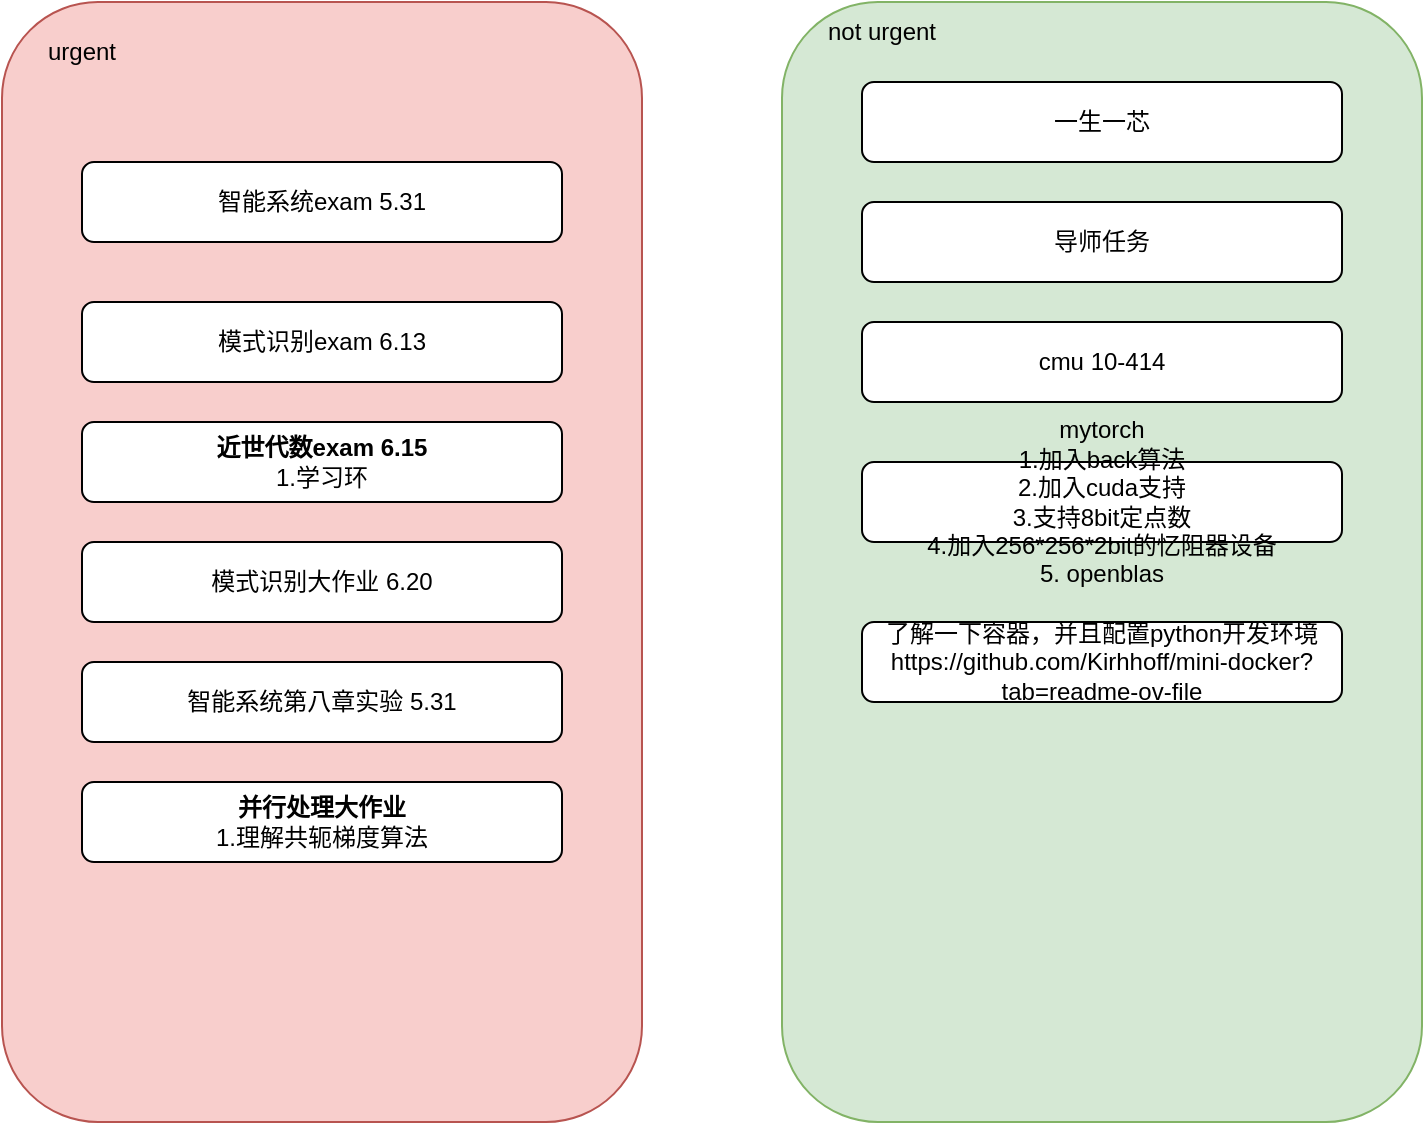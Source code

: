 <mxfile version="24.4.8" type="github">
  <diagram name="Page-1" id="8jLOQw_Qufjyjjml1gcj">
    <mxGraphModel dx="918" dy="490" grid="1" gridSize="10" guides="1" tooltips="1" connect="1" arrows="1" fold="1" page="1" pageScale="1" pageWidth="827" pageHeight="1169" math="0" shadow="0">
      <root>
        <mxCell id="0" />
        <mxCell id="1" parent="0" />
        <mxCell id="3zKIO5J0ReuY6cfeIp2D-1" value="" style="rounded=1;whiteSpace=wrap;html=1;fillColor=#f8cecc;strokeColor=#b85450;movable=0;resizable=0;rotatable=0;deletable=0;editable=0;locked=1;connectable=0;" parent="1" vertex="1">
          <mxGeometry x="50" y="120" width="320" height="560" as="geometry" />
        </mxCell>
        <mxCell id="lbcXcXBD-Woh2lrWkDNv-1" value="urgent" style="text;strokeColor=none;align=center;fillColor=none;html=1;verticalAlign=middle;whiteSpace=wrap;rounded=0;" parent="1" vertex="1">
          <mxGeometry x="60" y="130" width="60" height="30" as="geometry" />
        </mxCell>
        <mxCell id="lbcXcXBD-Woh2lrWkDNv-2" value="" style="rounded=1;whiteSpace=wrap;html=1;fillColor=#d5e8d4;strokeColor=#82b366;movable=0;resizable=0;rotatable=0;deletable=0;editable=0;locked=1;connectable=0;" parent="1" vertex="1">
          <mxGeometry x="440" y="120" width="320" height="560" as="geometry" />
        </mxCell>
        <mxCell id="lbcXcXBD-Woh2lrWkDNv-3" value="not urgent" style="text;strokeColor=none;align=center;fillColor=none;html=1;verticalAlign=middle;whiteSpace=wrap;rounded=0;" parent="1" vertex="1">
          <mxGeometry x="460" y="120" width="60" height="30" as="geometry" />
        </mxCell>
        <mxCell id="lbcXcXBD-Woh2lrWkDNv-4" value="模式识别exam 6.13" style="rounded=1;whiteSpace=wrap;html=1;" parent="1" vertex="1">
          <mxGeometry x="90" y="270" width="240" height="40" as="geometry" />
        </mxCell>
        <mxCell id="lbcXcXBD-Woh2lrWkDNv-5" value="智能系统exam 5.31" style="rounded=1;whiteSpace=wrap;html=1;" parent="1" vertex="1">
          <mxGeometry x="90" y="200" width="240" height="40" as="geometry" />
        </mxCell>
        <mxCell id="lbcXcXBD-Woh2lrWkDNv-6" value="&lt;b&gt;近世代数exam 6.15&lt;/b&gt;&lt;div&gt;1.学习环&lt;/div&gt;" style="rounded=1;whiteSpace=wrap;html=1;" parent="1" vertex="1">
          <mxGeometry x="90" y="330" width="240" height="40" as="geometry" />
        </mxCell>
        <mxCell id="lbcXcXBD-Woh2lrWkDNv-7" value="模式识别大作业 6.20" style="rounded=1;whiteSpace=wrap;html=1;" parent="1" vertex="1">
          <mxGeometry x="90" y="390" width="240" height="40" as="geometry" />
        </mxCell>
        <mxCell id="lbcXcXBD-Woh2lrWkDNv-8" value="智能系统第八章实验 5.31" style="rounded=1;whiteSpace=wrap;html=1;" parent="1" vertex="1">
          <mxGeometry x="90" y="450" width="240" height="40" as="geometry" />
        </mxCell>
        <mxCell id="lbcXcXBD-Woh2lrWkDNv-9" value="一生一芯" style="rounded=1;whiteSpace=wrap;html=1;" parent="1" vertex="1">
          <mxGeometry x="480" y="160" width="240" height="40" as="geometry" />
        </mxCell>
        <mxCell id="lbcXcXBD-Woh2lrWkDNv-10" value="导师任务" style="rounded=1;whiteSpace=wrap;html=1;" parent="1" vertex="1">
          <mxGeometry x="480" y="220" width="240" height="40" as="geometry" />
        </mxCell>
        <mxCell id="lbcXcXBD-Woh2lrWkDNv-11" value="&lt;b&gt;并行处理大作业&lt;/b&gt;&lt;div&gt;1.理解共轭梯度算法&lt;/div&gt;" style="rounded=1;whiteSpace=wrap;html=1;" parent="1" vertex="1">
          <mxGeometry x="90" y="510" width="240" height="40" as="geometry" />
        </mxCell>
        <mxCell id="NLmy97UUdAwNHOujvJ6F-1" value="cmu 10-414" style="rounded=1;whiteSpace=wrap;html=1;" parent="1" vertex="1">
          <mxGeometry x="480" y="280" width="240" height="40" as="geometry" />
        </mxCell>
        <mxCell id="NLmy97UUdAwNHOujvJ6F-2" value="mytorch&lt;div&gt;1.加入back算法&lt;/div&gt;&lt;div&gt;2.加入cuda支持&lt;/div&gt;&lt;div&gt;3.支持8bit定点数&lt;/div&gt;&lt;div&gt;4.加入256*256*2bit的忆阻器设备&lt;/div&gt;&lt;div&gt;5. openblas&lt;/div&gt;" style="rounded=1;whiteSpace=wrap;html=1;" parent="1" vertex="1">
          <mxGeometry x="480" y="350" width="240" height="40" as="geometry" />
        </mxCell>
        <mxCell id="2UaKdUOuoHQ4liv5QSHj-1" value="了解一下容器，并且配置python开发环境https://github.com/Kirhhoff/mini-docker?tab=readme-ov-file" style="rounded=1;whiteSpace=wrap;html=1;" parent="1" vertex="1">
          <mxGeometry x="480" y="430" width="240" height="40" as="geometry" />
        </mxCell>
      </root>
    </mxGraphModel>
  </diagram>
</mxfile>
